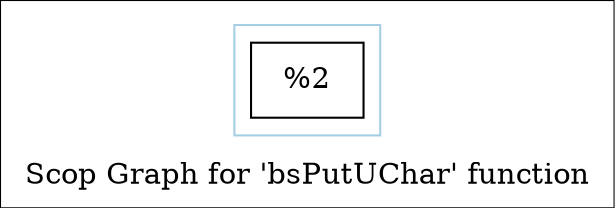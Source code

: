 digraph "Scop Graph for 'bsPutUChar' function" {
	label="Scop Graph for 'bsPutUChar' function";

	Node0x18dd060 [shape=record,label="{%2}"];
	colorscheme = "paired12"
        subgraph cluster_0x18d11b0 {
          label = "";
          style = solid;
          color = 1
          Node0x18dd060;
        }
}
